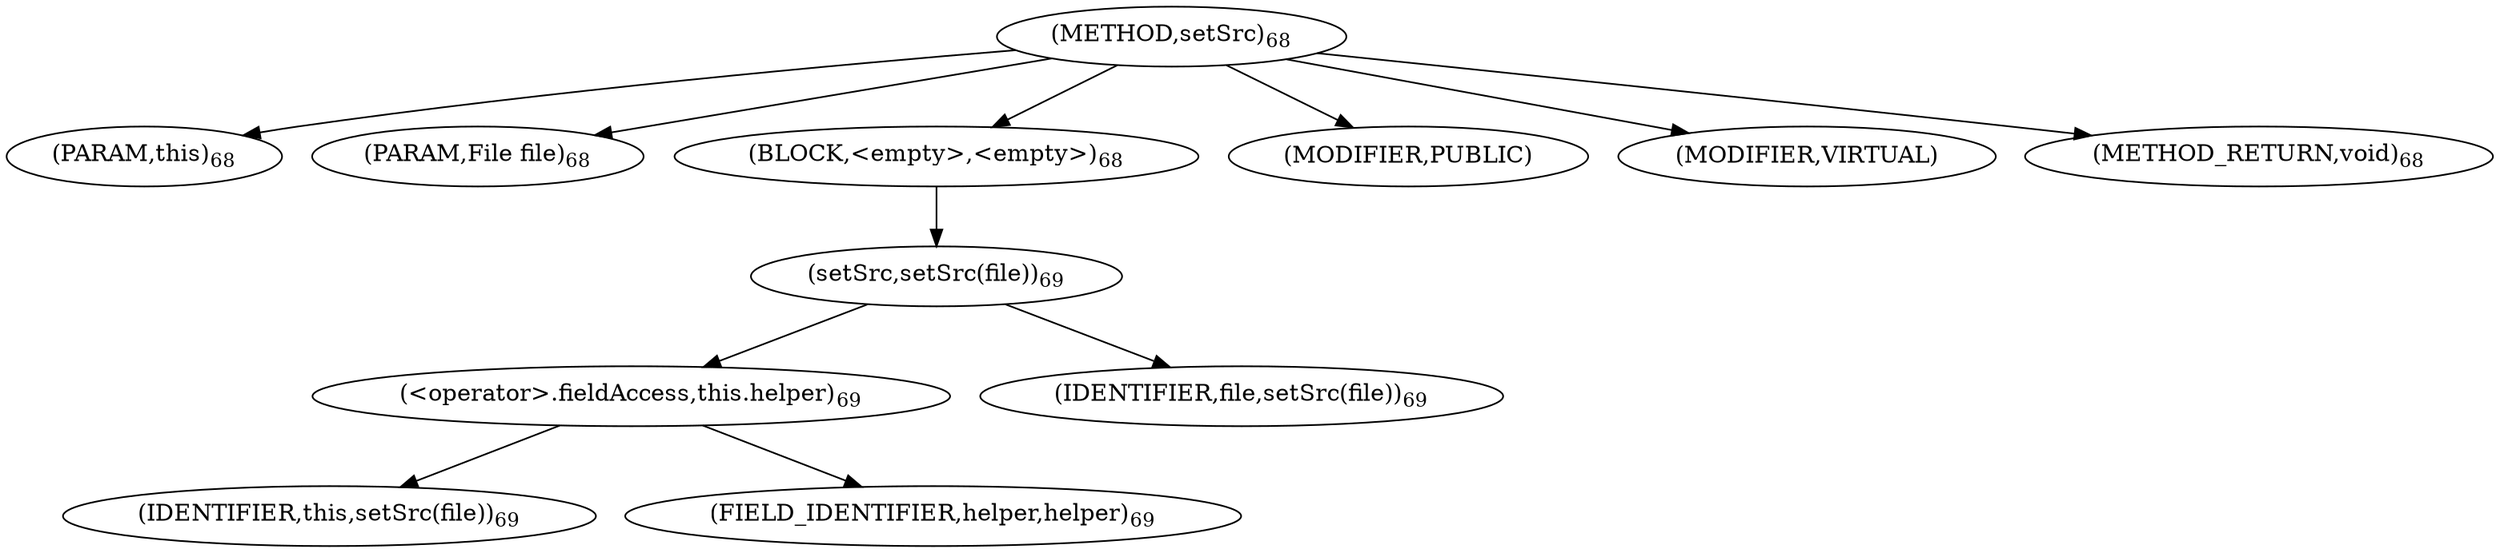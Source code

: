 digraph "setSrc" {  
"52" [label = <(METHOD,setSrc)<SUB>68</SUB>> ]
"53" [label = <(PARAM,this)<SUB>68</SUB>> ]
"54" [label = <(PARAM,File file)<SUB>68</SUB>> ]
"55" [label = <(BLOCK,&lt;empty&gt;,&lt;empty&gt;)<SUB>68</SUB>> ]
"56" [label = <(setSrc,setSrc(file))<SUB>69</SUB>> ]
"57" [label = <(&lt;operator&gt;.fieldAccess,this.helper)<SUB>69</SUB>> ]
"58" [label = <(IDENTIFIER,this,setSrc(file))<SUB>69</SUB>> ]
"59" [label = <(FIELD_IDENTIFIER,helper,helper)<SUB>69</SUB>> ]
"60" [label = <(IDENTIFIER,file,setSrc(file))<SUB>69</SUB>> ]
"61" [label = <(MODIFIER,PUBLIC)> ]
"62" [label = <(MODIFIER,VIRTUAL)> ]
"63" [label = <(METHOD_RETURN,void)<SUB>68</SUB>> ]
  "52" -> "53" 
  "52" -> "54" 
  "52" -> "55" 
  "52" -> "61" 
  "52" -> "62" 
  "52" -> "63" 
  "55" -> "56" 
  "56" -> "57" 
  "56" -> "60" 
  "57" -> "58" 
  "57" -> "59" 
}

